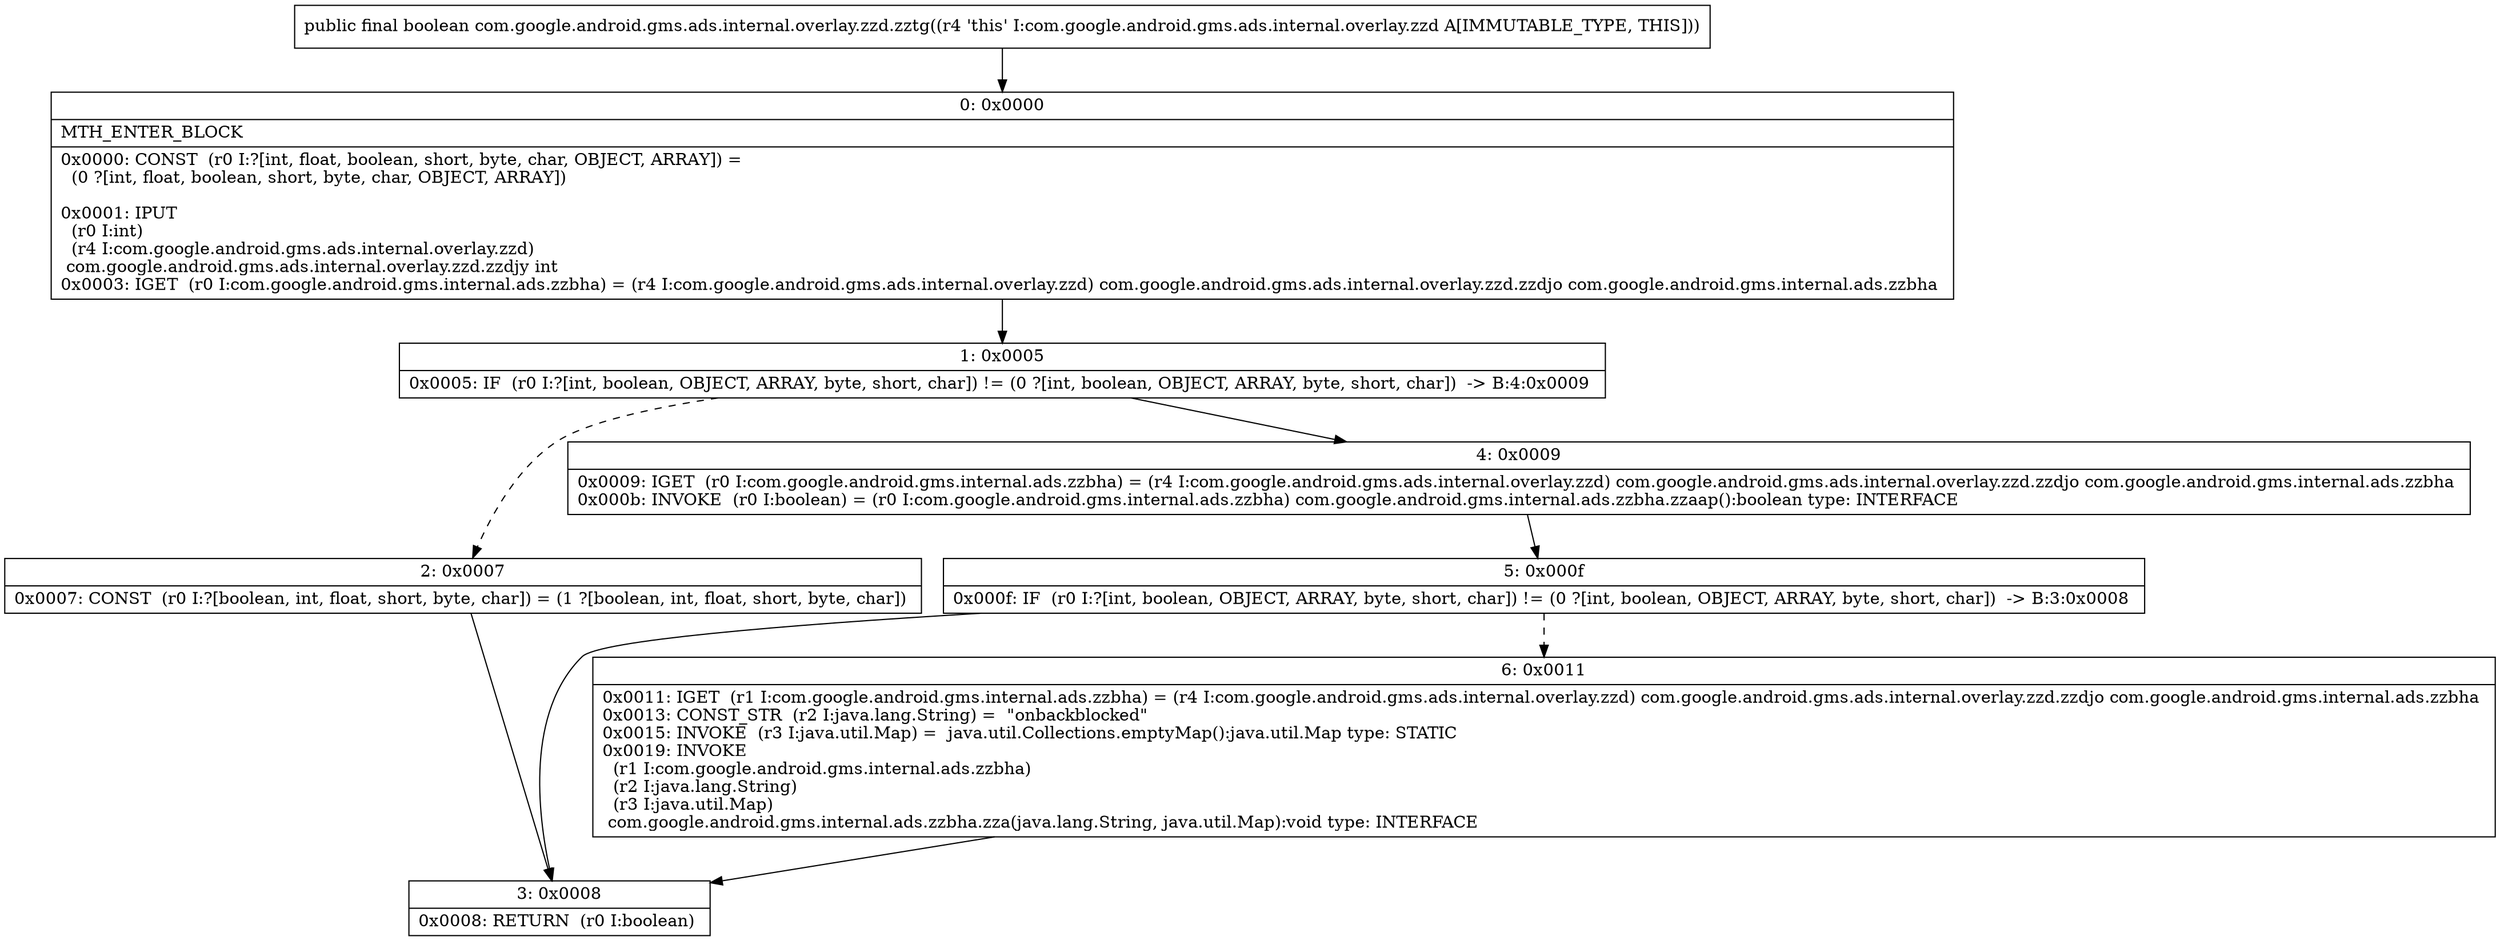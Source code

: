 digraph "CFG forcom.google.android.gms.ads.internal.overlay.zzd.zztg()Z" {
Node_0 [shape=record,label="{0\:\ 0x0000|MTH_ENTER_BLOCK\l|0x0000: CONST  (r0 I:?[int, float, boolean, short, byte, char, OBJECT, ARRAY]) = \l  (0 ?[int, float, boolean, short, byte, char, OBJECT, ARRAY])\l \l0x0001: IPUT  \l  (r0 I:int)\l  (r4 I:com.google.android.gms.ads.internal.overlay.zzd)\l com.google.android.gms.ads.internal.overlay.zzd.zzdjy int \l0x0003: IGET  (r0 I:com.google.android.gms.internal.ads.zzbha) = (r4 I:com.google.android.gms.ads.internal.overlay.zzd) com.google.android.gms.ads.internal.overlay.zzd.zzdjo com.google.android.gms.internal.ads.zzbha \l}"];
Node_1 [shape=record,label="{1\:\ 0x0005|0x0005: IF  (r0 I:?[int, boolean, OBJECT, ARRAY, byte, short, char]) != (0 ?[int, boolean, OBJECT, ARRAY, byte, short, char])  \-\> B:4:0x0009 \l}"];
Node_2 [shape=record,label="{2\:\ 0x0007|0x0007: CONST  (r0 I:?[boolean, int, float, short, byte, char]) = (1 ?[boolean, int, float, short, byte, char]) \l}"];
Node_3 [shape=record,label="{3\:\ 0x0008|0x0008: RETURN  (r0 I:boolean) \l}"];
Node_4 [shape=record,label="{4\:\ 0x0009|0x0009: IGET  (r0 I:com.google.android.gms.internal.ads.zzbha) = (r4 I:com.google.android.gms.ads.internal.overlay.zzd) com.google.android.gms.ads.internal.overlay.zzd.zzdjo com.google.android.gms.internal.ads.zzbha \l0x000b: INVOKE  (r0 I:boolean) = (r0 I:com.google.android.gms.internal.ads.zzbha) com.google.android.gms.internal.ads.zzbha.zzaap():boolean type: INTERFACE \l}"];
Node_5 [shape=record,label="{5\:\ 0x000f|0x000f: IF  (r0 I:?[int, boolean, OBJECT, ARRAY, byte, short, char]) != (0 ?[int, boolean, OBJECT, ARRAY, byte, short, char])  \-\> B:3:0x0008 \l}"];
Node_6 [shape=record,label="{6\:\ 0x0011|0x0011: IGET  (r1 I:com.google.android.gms.internal.ads.zzbha) = (r4 I:com.google.android.gms.ads.internal.overlay.zzd) com.google.android.gms.ads.internal.overlay.zzd.zzdjo com.google.android.gms.internal.ads.zzbha \l0x0013: CONST_STR  (r2 I:java.lang.String) =  \"onbackblocked\" \l0x0015: INVOKE  (r3 I:java.util.Map) =  java.util.Collections.emptyMap():java.util.Map type: STATIC \l0x0019: INVOKE  \l  (r1 I:com.google.android.gms.internal.ads.zzbha)\l  (r2 I:java.lang.String)\l  (r3 I:java.util.Map)\l com.google.android.gms.internal.ads.zzbha.zza(java.lang.String, java.util.Map):void type: INTERFACE \l}"];
MethodNode[shape=record,label="{public final boolean com.google.android.gms.ads.internal.overlay.zzd.zztg((r4 'this' I:com.google.android.gms.ads.internal.overlay.zzd A[IMMUTABLE_TYPE, THIS])) }"];
MethodNode -> Node_0;
Node_0 -> Node_1;
Node_1 -> Node_2[style=dashed];
Node_1 -> Node_4;
Node_2 -> Node_3;
Node_4 -> Node_5;
Node_5 -> Node_3;
Node_5 -> Node_6[style=dashed];
Node_6 -> Node_3;
}

